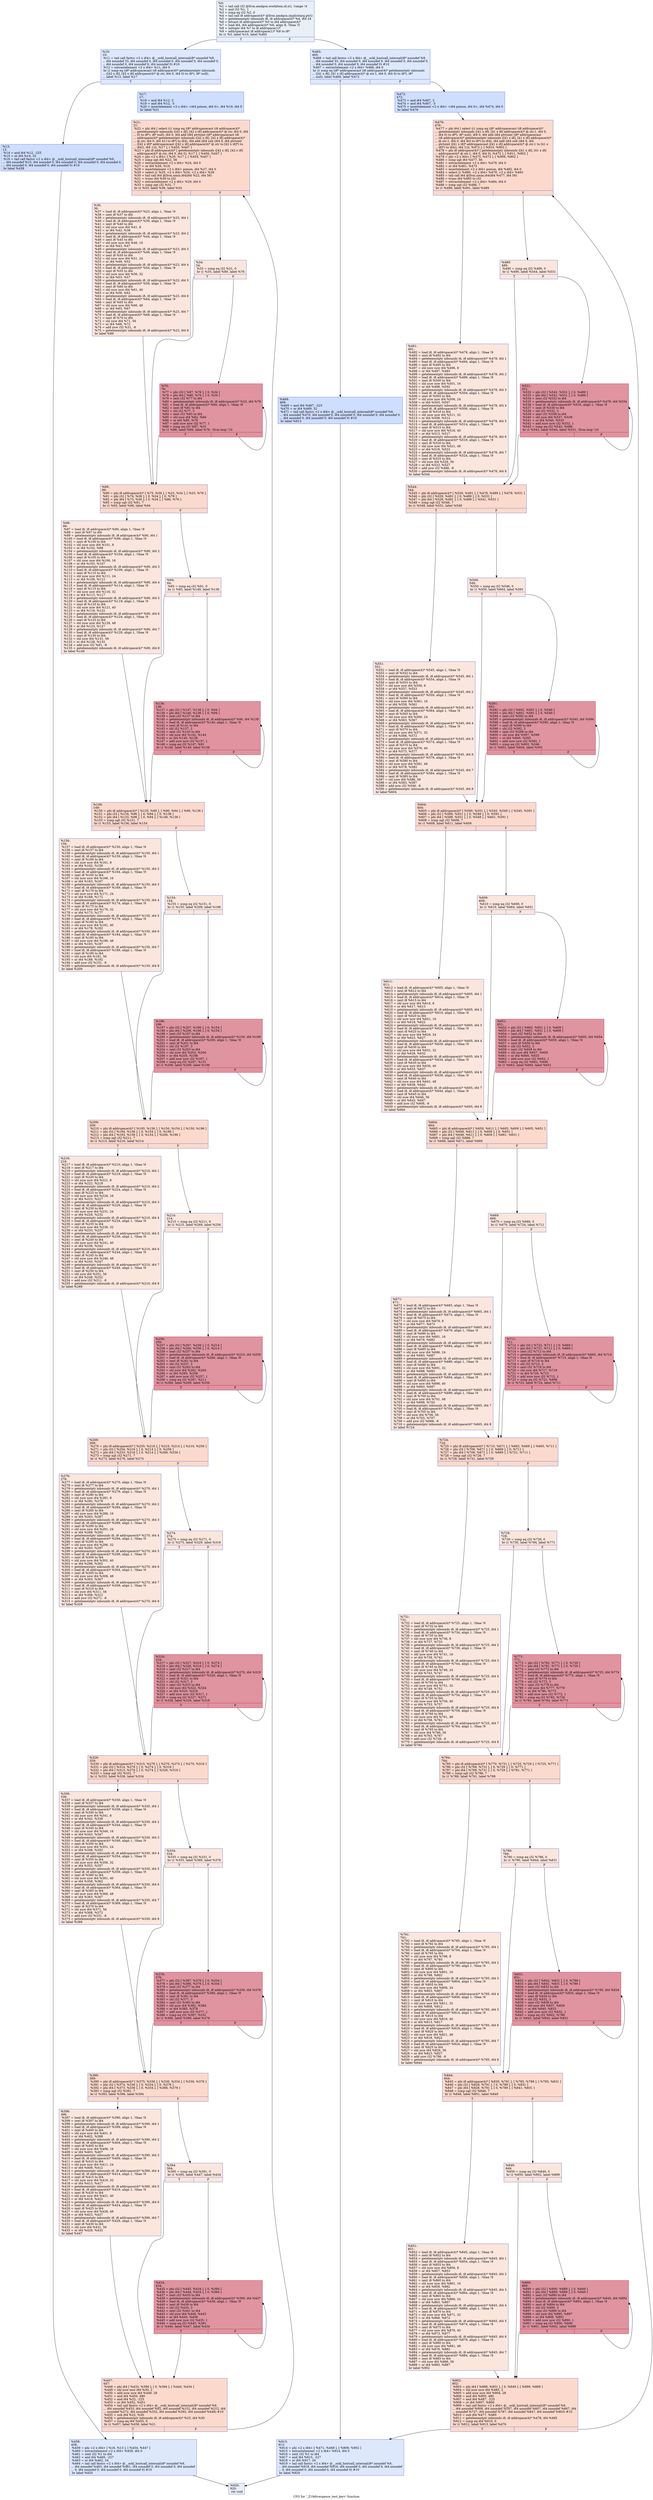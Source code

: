 digraph "CFG for '_Z19divergence_test_kerv' function" {
	label="CFG for '_Z19divergence_test_kerv' function";

	Node0x5b51200 [shape=record,color="#3d50c3ff", style=filled, fillcolor="#cedaeb70",label="{%0:\l  %1 = tail call i32 @llvm.amdgcn.workitem.id.x(), !range !4\l  %2 = and i32 %1, 1\l  %3 = icmp eq i32 %2, 0\l  %4 = tail call i8 addrspace(4)* @llvm.amdgcn.implicitarg.ptr()\l  %5 = getelementptr inbounds i8, i8 addrspace(4)* %4, i64 24\l  %6 = bitcast i8 addrspace(4)* %5 to i64 addrspace(4)*\l  %7 = load i64, i64 addrspace(4)* %6, align 8, !tbaa !5\l  %8 = inttoptr i64 %7 to i8 addrspace(1)*\l  %9 = addrspacecast i8 addrspace(1)* %8 to i8*\l  br i1 %3, label %10, label %465\l|{<s0>T|<s1>F}}"];
	Node0x5b51200:s0 -> Node0x5b52900;
	Node0x5b51200:s1 -> Node0x5b52e20;
	Node0x5b52900 [shape=record,color="#3d50c3ff", style=filled, fillcolor="#b2ccfb70",label="{%10:\l10:                                               \l  %11 = tail call fastcc \<2 x i64\> @__ockl_hostcall_internal(i8* noundef %9,\l... i64 noundef 33, i64 noundef 0, i64 noundef 0, i64 noundef 0, i64 noundef 0,\l... i64 noundef 0, i64 noundef 0, i64 noundef 0) #10\l  %12 = extractelement \<2 x i64\> %11, i64 0\l  br i1 icmp eq (i8* addrspacecast (i8 addrspace(4)* getelementptr inbounds\l... ([42 x i8], [42 x i8] addrspace(4)* @.str, i64 0, i64 0) to i8*), i8* null),\l... label %13, label %17\l|{<s0>T|<s1>F}}"];
	Node0x5b52900:s0 -> Node0x5b53770;
	Node0x5b52900:s1 -> Node0x5b54180;
	Node0x5b53770 [shape=record,color="#3d50c3ff", style=filled, fillcolor="#93b5fe70",label="{%13:\l13:                                               \l  %14 = and i64 %12, -225\l  %15 = or i64 %14, 32\l  %16 = tail call fastcc \<2 x i64\> @__ockl_hostcall_internal(i8* noundef %9,\l... i64 noundef %15, i64 noundef 0, i64 noundef 0, i64 noundef 0, i64 noundef 0,\l... i64 noundef 0, i64 noundef 0, i64 noundef 0) #10\l  br label %458\l}"];
	Node0x5b53770 -> Node0x5b54570;
	Node0x5b54180 [shape=record,color="#3d50c3ff", style=filled, fillcolor="#93b5fe70",label="{%17:\l17:                                               \l  %18 = and i64 %12, 2\l  %19 = and i64 %12, -3\l  %20 = insertelement \<2 x i64\> \<i64 poison, i64 0\>, i64 %19, i64 0\l  br label %21\l}"];
	Node0x5b54180 -> Node0x5b550a0;
	Node0x5b550a0 [shape=record,color="#3d50c3ff", style=filled, fillcolor="#f7ac8e70",label="{%21:\l21:                                               \l  %22 = phi i64 [ select (i1 icmp eq (i8* addrspacecast (i8 addrspace(4)*\l... getelementptr inbounds ([42 x i8], [42 x i8] addrspace(4)* @.str, i64 0, i64\l... 0) to i8*), i8* null), i64 0, i64 add (i64 ptrtoint (i8* addrspacecast (i8\l... addrspace(4)* getelementptr inbounds ([42 x i8], [42 x i8] addrspace(4)*\l... @.str, i64 0, i64 41) to i8*) to i64), i64 add (i64 sub (i64 0, i64 ptrtoint\l... ([42 x i8]* addrspacecast ([42 x i8] addrspace(4)* @.str to [42 x i8]*) to\l... i64)), i64 1))), %17 ], [ %455, %447 ]\l  %23 = phi i8 addrspace(4)* [ getelementptr inbounds ([42 x i8], [42 x i8]\l... addrspace(4)* @.str, i64 0, i64 0), %17 ], [ %456, %447 ]\l  %24 = phi \<2 x i64\> [ %20, %17 ], [ %454, %447 ]\l  %25 = icmp ugt i64 %22, 56\l  %26 = extractelement \<2 x i64\> %24, i64 0\l  %27 = or i64 %26, %18\l  %28 = insertelement \<2 x i64\> poison, i64 %27, i64 0\l  %29 = select i1 %25, \<2 x i64\> %24, \<2 x i64\> %28\l  %30 = tail call i64 @llvm.umin.i64(i64 %22, i64 56)\l  %31 = trunc i64 %30 to i32\l  %32 = extractelement \<2 x i64\> %29, i64 0\l  %33 = icmp ugt i32 %31, 7\l  br i1 %33, label %36, label %34\l|{<s0>T|<s1>F}}"];
	Node0x5b550a0:s0 -> Node0x5b54520;
	Node0x5b550a0:s1 -> Node0x5b56180;
	Node0x5b56180 [shape=record,color="#3d50c3ff", style=filled, fillcolor="#f3c7b170",label="{%34:\l34:                                               \l  %35 = icmp eq i32 %31, 0\l  br i1 %35, label %89, label %76\l|{<s0>T|<s1>F}}"];
	Node0x5b56180:s0 -> Node0x5b56350;
	Node0x5b56180:s1 -> Node0x5b563a0;
	Node0x5b54520 [shape=record,color="#3d50c3ff", style=filled, fillcolor="#f3c7b170",label="{%36:\l36:                                               \l  %37 = load i8, i8 addrspace(4)* %23, align 1, !tbaa !9\l  %38 = zext i8 %37 to i64\l  %39 = getelementptr inbounds i8, i8 addrspace(4)* %23, i64 1\l  %40 = load i8, i8 addrspace(4)* %39, align 1, !tbaa !9\l  %41 = zext i8 %40 to i64\l  %42 = shl nuw nsw i64 %41, 8\l  %43 = or i64 %42, %38\l  %44 = getelementptr inbounds i8, i8 addrspace(4)* %23, i64 2\l  %45 = load i8, i8 addrspace(4)* %44, align 1, !tbaa !9\l  %46 = zext i8 %45 to i64\l  %47 = shl nuw nsw i64 %46, 16\l  %48 = or i64 %43, %47\l  %49 = getelementptr inbounds i8, i8 addrspace(4)* %23, i64 3\l  %50 = load i8, i8 addrspace(4)* %49, align 1, !tbaa !9\l  %51 = zext i8 %50 to i64\l  %52 = shl nuw nsw i64 %51, 24\l  %53 = or i64 %48, %52\l  %54 = getelementptr inbounds i8, i8 addrspace(4)* %23, i64 4\l  %55 = load i8, i8 addrspace(4)* %54, align 1, !tbaa !9\l  %56 = zext i8 %55 to i64\l  %57 = shl nuw nsw i64 %56, 32\l  %58 = or i64 %53, %57\l  %59 = getelementptr inbounds i8, i8 addrspace(4)* %23, i64 5\l  %60 = load i8, i8 addrspace(4)* %59, align 1, !tbaa !9\l  %61 = zext i8 %60 to i64\l  %62 = shl nuw nsw i64 %61, 40\l  %63 = or i64 %58, %62\l  %64 = getelementptr inbounds i8, i8 addrspace(4)* %23, i64 6\l  %65 = load i8, i8 addrspace(4)* %64, align 1, !tbaa !9\l  %66 = zext i8 %65 to i64\l  %67 = shl nuw nsw i64 %66, 48\l  %68 = or i64 %63, %67\l  %69 = getelementptr inbounds i8, i8 addrspace(4)* %23, i64 7\l  %70 = load i8, i8 addrspace(4)* %69, align 1, !tbaa !9\l  %71 = zext i8 %70 to i64\l  %72 = shl nuw i64 %71, 56\l  %73 = or i64 %68, %72\l  %74 = add nsw i32 %31, -8\l  %75 = getelementptr inbounds i8, i8 addrspace(4)* %23, i64 8\l  br label %89\l}"];
	Node0x5b54520 -> Node0x5b56350;
	Node0x5b563a0 [shape=record,color="#b70d28ff", style=filled, fillcolor="#b70d2870",label="{%76:\l76:                                               \l  %77 = phi i32 [ %87, %76 ], [ 0, %34 ]\l  %78 = phi i64 [ %86, %76 ], [ 0, %34 ]\l  %79 = zext i32 %77 to i64\l  %80 = getelementptr inbounds i8, i8 addrspace(4)* %23, i64 %79\l  %81 = load i8, i8 addrspace(4)* %80, align 1, !tbaa !9\l  %82 = zext i8 %81 to i64\l  %83 = shl i32 %77, 3\l  %84 = zext i32 %83 to i64\l  %85 = shl nuw i64 %82, %84\l  %86 = or i64 %85, %78\l  %87 = add nuw nsw i32 %77, 1\l  %88 = icmp eq i32 %87, %31\l  br i1 %88, label %89, label %76, !llvm.loop !10\l|{<s0>T|<s1>F}}"];
	Node0x5b563a0:s0 -> Node0x5b56350;
	Node0x5b563a0:s1 -> Node0x5b563a0;
	Node0x5b56350 [shape=record,color="#3d50c3ff", style=filled, fillcolor="#f7ac8e70",label="{%89:\l89:                                               \l  %90 = phi i8 addrspace(4)* [ %75, %36 ], [ %23, %34 ], [ %23, %76 ]\l  %91 = phi i32 [ %74, %36 ], [ 0, %34 ], [ 0, %76 ]\l  %92 = phi i64 [ %73, %36 ], [ 0, %34 ], [ %86, %76 ]\l  %93 = icmp ugt i32 %91, 7\l  br i1 %93, label %96, label %94\l|{<s0>T|<s1>F}}"];
	Node0x5b56350:s0 -> Node0x5b59080;
	Node0x5b56350:s1 -> Node0x5b590d0;
	Node0x5b590d0 [shape=record,color="#3d50c3ff", style=filled, fillcolor="#f3c7b170",label="{%94:\l94:                                               \l  %95 = icmp eq i32 %91, 0\l  br i1 %95, label %149, label %136\l|{<s0>T|<s1>F}}"];
	Node0x5b590d0:s0 -> Node0x5b592a0;
	Node0x5b590d0:s1 -> Node0x5b592f0;
	Node0x5b59080 [shape=record,color="#3d50c3ff", style=filled, fillcolor="#f3c7b170",label="{%96:\l96:                                               \l  %97 = load i8, i8 addrspace(4)* %90, align 1, !tbaa !9\l  %98 = zext i8 %97 to i64\l  %99 = getelementptr inbounds i8, i8 addrspace(4)* %90, i64 1\l  %100 = load i8, i8 addrspace(4)* %99, align 1, !tbaa !9\l  %101 = zext i8 %100 to i64\l  %102 = shl nuw nsw i64 %101, 8\l  %103 = or i64 %102, %98\l  %104 = getelementptr inbounds i8, i8 addrspace(4)* %90, i64 2\l  %105 = load i8, i8 addrspace(4)* %104, align 1, !tbaa !9\l  %106 = zext i8 %105 to i64\l  %107 = shl nuw nsw i64 %106, 16\l  %108 = or i64 %103, %107\l  %109 = getelementptr inbounds i8, i8 addrspace(4)* %90, i64 3\l  %110 = load i8, i8 addrspace(4)* %109, align 1, !tbaa !9\l  %111 = zext i8 %110 to i64\l  %112 = shl nuw nsw i64 %111, 24\l  %113 = or i64 %108, %112\l  %114 = getelementptr inbounds i8, i8 addrspace(4)* %90, i64 4\l  %115 = load i8, i8 addrspace(4)* %114, align 1, !tbaa !9\l  %116 = zext i8 %115 to i64\l  %117 = shl nuw nsw i64 %116, 32\l  %118 = or i64 %113, %117\l  %119 = getelementptr inbounds i8, i8 addrspace(4)* %90, i64 5\l  %120 = load i8, i8 addrspace(4)* %119, align 1, !tbaa !9\l  %121 = zext i8 %120 to i64\l  %122 = shl nuw nsw i64 %121, 40\l  %123 = or i64 %118, %122\l  %124 = getelementptr inbounds i8, i8 addrspace(4)* %90, i64 6\l  %125 = load i8, i8 addrspace(4)* %124, align 1, !tbaa !9\l  %126 = zext i8 %125 to i64\l  %127 = shl nuw nsw i64 %126, 48\l  %128 = or i64 %123, %127\l  %129 = getelementptr inbounds i8, i8 addrspace(4)* %90, i64 7\l  %130 = load i8, i8 addrspace(4)* %129, align 1, !tbaa !9\l  %131 = zext i8 %130 to i64\l  %132 = shl nuw i64 %131, 56\l  %133 = or i64 %128, %132\l  %134 = add nsw i32 %91, -8\l  %135 = getelementptr inbounds i8, i8 addrspace(4)* %90, i64 8\l  br label %149\l}"];
	Node0x5b59080 -> Node0x5b592a0;
	Node0x5b592f0 [shape=record,color="#b70d28ff", style=filled, fillcolor="#b70d2870",label="{%136:\l136:                                              \l  %137 = phi i32 [ %147, %136 ], [ 0, %94 ]\l  %138 = phi i64 [ %146, %136 ], [ 0, %94 ]\l  %139 = zext i32 %137 to i64\l  %140 = getelementptr inbounds i8, i8 addrspace(4)* %90, i64 %139\l  %141 = load i8, i8 addrspace(4)* %140, align 1, !tbaa !9\l  %142 = zext i8 %141 to i64\l  %143 = shl i32 %137, 3\l  %144 = zext i32 %143 to i64\l  %145 = shl nuw i64 %142, %144\l  %146 = or i64 %145, %138\l  %147 = add nuw nsw i32 %137, 1\l  %148 = icmp eq i32 %147, %91\l  br i1 %148, label %149, label %136\l|{<s0>T|<s1>F}}"];
	Node0x5b592f0:s0 -> Node0x5b592a0;
	Node0x5b592f0:s1 -> Node0x5b592f0;
	Node0x5b592a0 [shape=record,color="#3d50c3ff", style=filled, fillcolor="#f7ac8e70",label="{%149:\l149:                                              \l  %150 = phi i8 addrspace(4)* [ %135, %96 ], [ %90, %94 ], [ %90, %136 ]\l  %151 = phi i32 [ %134, %96 ], [ 0, %94 ], [ 0, %136 ]\l  %152 = phi i64 [ %133, %96 ], [ 0, %94 ], [ %146, %136 ]\l  %153 = icmp ugt i32 %151, 7\l  br i1 %153, label %156, label %154\l|{<s0>T|<s1>F}}"];
	Node0x5b592a0:s0 -> Node0x5b5b790;
	Node0x5b592a0:s1 -> Node0x5b5b7e0;
	Node0x5b5b7e0 [shape=record,color="#3d50c3ff", style=filled, fillcolor="#f3c7b170",label="{%154:\l154:                                              \l  %155 = icmp eq i32 %151, 0\l  br i1 %155, label %209, label %196\l|{<s0>T|<s1>F}}"];
	Node0x5b5b7e0:s0 -> Node0x5b5b970;
	Node0x5b5b7e0:s1 -> Node0x5b5b9c0;
	Node0x5b5b790 [shape=record,color="#3d50c3ff", style=filled, fillcolor="#f3c7b170",label="{%156:\l156:                                              \l  %157 = load i8, i8 addrspace(4)* %150, align 1, !tbaa !9\l  %158 = zext i8 %157 to i64\l  %159 = getelementptr inbounds i8, i8 addrspace(4)* %150, i64 1\l  %160 = load i8, i8 addrspace(4)* %159, align 1, !tbaa !9\l  %161 = zext i8 %160 to i64\l  %162 = shl nuw nsw i64 %161, 8\l  %163 = or i64 %162, %158\l  %164 = getelementptr inbounds i8, i8 addrspace(4)* %150, i64 2\l  %165 = load i8, i8 addrspace(4)* %164, align 1, !tbaa !9\l  %166 = zext i8 %165 to i64\l  %167 = shl nuw nsw i64 %166, 16\l  %168 = or i64 %163, %167\l  %169 = getelementptr inbounds i8, i8 addrspace(4)* %150, i64 3\l  %170 = load i8, i8 addrspace(4)* %169, align 1, !tbaa !9\l  %171 = zext i8 %170 to i64\l  %172 = shl nuw nsw i64 %171, 24\l  %173 = or i64 %168, %172\l  %174 = getelementptr inbounds i8, i8 addrspace(4)* %150, i64 4\l  %175 = load i8, i8 addrspace(4)* %174, align 1, !tbaa !9\l  %176 = zext i8 %175 to i64\l  %177 = shl nuw nsw i64 %176, 32\l  %178 = or i64 %173, %177\l  %179 = getelementptr inbounds i8, i8 addrspace(4)* %150, i64 5\l  %180 = load i8, i8 addrspace(4)* %179, align 1, !tbaa !9\l  %181 = zext i8 %180 to i64\l  %182 = shl nuw nsw i64 %181, 40\l  %183 = or i64 %178, %182\l  %184 = getelementptr inbounds i8, i8 addrspace(4)* %150, i64 6\l  %185 = load i8, i8 addrspace(4)* %184, align 1, !tbaa !9\l  %186 = zext i8 %185 to i64\l  %187 = shl nuw nsw i64 %186, 48\l  %188 = or i64 %183, %187\l  %189 = getelementptr inbounds i8, i8 addrspace(4)* %150, i64 7\l  %190 = load i8, i8 addrspace(4)* %189, align 1, !tbaa !9\l  %191 = zext i8 %190 to i64\l  %192 = shl nuw i64 %191, 56\l  %193 = or i64 %188, %192\l  %194 = add nsw i32 %151, -8\l  %195 = getelementptr inbounds i8, i8 addrspace(4)* %150, i64 8\l  br label %209\l}"];
	Node0x5b5b790 -> Node0x5b5b970;
	Node0x5b5b9c0 [shape=record,color="#b70d28ff", style=filled, fillcolor="#b70d2870",label="{%196:\l196:                                              \l  %197 = phi i32 [ %207, %196 ], [ 0, %154 ]\l  %198 = phi i64 [ %206, %196 ], [ 0, %154 ]\l  %199 = zext i32 %197 to i64\l  %200 = getelementptr inbounds i8, i8 addrspace(4)* %150, i64 %199\l  %201 = load i8, i8 addrspace(4)* %200, align 1, !tbaa !9\l  %202 = zext i8 %201 to i64\l  %203 = shl i32 %197, 3\l  %204 = zext i32 %203 to i64\l  %205 = shl nuw i64 %202, %204\l  %206 = or i64 %205, %198\l  %207 = add nuw nsw i32 %197, 1\l  %208 = icmp eq i32 %207, %151\l  br i1 %208, label %209, label %196\l|{<s0>T|<s1>F}}"];
	Node0x5b5b9c0:s0 -> Node0x5b5b970;
	Node0x5b5b9c0:s1 -> Node0x5b5b9c0;
	Node0x5b5b970 [shape=record,color="#3d50c3ff", style=filled, fillcolor="#f7ac8e70",label="{%209:\l209:                                              \l  %210 = phi i8 addrspace(4)* [ %195, %156 ], [ %150, %154 ], [ %150, %196 ]\l  %211 = phi i32 [ %194, %156 ], [ 0, %154 ], [ 0, %196 ]\l  %212 = phi i64 [ %193, %156 ], [ 0, %154 ], [ %206, %196 ]\l  %213 = icmp ugt i32 %211, 7\l  br i1 %213, label %216, label %214\l|{<s0>T|<s1>F}}"];
	Node0x5b5b970:s0 -> Node0x5b5da10;
	Node0x5b5b970:s1 -> Node0x5b5da60;
	Node0x5b5da60 [shape=record,color="#3d50c3ff", style=filled, fillcolor="#f3c7b170",label="{%214:\l214:                                              \l  %215 = icmp eq i32 %211, 0\l  br i1 %215, label %269, label %256\l|{<s0>T|<s1>F}}"];
	Node0x5b5da60:s0 -> Node0x5b5dbf0;
	Node0x5b5da60:s1 -> Node0x5b5dc40;
	Node0x5b5da10 [shape=record,color="#3d50c3ff", style=filled, fillcolor="#f3c7b170",label="{%216:\l216:                                              \l  %217 = load i8, i8 addrspace(4)* %210, align 1, !tbaa !9\l  %218 = zext i8 %217 to i64\l  %219 = getelementptr inbounds i8, i8 addrspace(4)* %210, i64 1\l  %220 = load i8, i8 addrspace(4)* %219, align 1, !tbaa !9\l  %221 = zext i8 %220 to i64\l  %222 = shl nuw nsw i64 %221, 8\l  %223 = or i64 %222, %218\l  %224 = getelementptr inbounds i8, i8 addrspace(4)* %210, i64 2\l  %225 = load i8, i8 addrspace(4)* %224, align 1, !tbaa !9\l  %226 = zext i8 %225 to i64\l  %227 = shl nuw nsw i64 %226, 16\l  %228 = or i64 %223, %227\l  %229 = getelementptr inbounds i8, i8 addrspace(4)* %210, i64 3\l  %230 = load i8, i8 addrspace(4)* %229, align 1, !tbaa !9\l  %231 = zext i8 %230 to i64\l  %232 = shl nuw nsw i64 %231, 24\l  %233 = or i64 %228, %232\l  %234 = getelementptr inbounds i8, i8 addrspace(4)* %210, i64 4\l  %235 = load i8, i8 addrspace(4)* %234, align 1, !tbaa !9\l  %236 = zext i8 %235 to i64\l  %237 = shl nuw nsw i64 %236, 32\l  %238 = or i64 %233, %237\l  %239 = getelementptr inbounds i8, i8 addrspace(4)* %210, i64 5\l  %240 = load i8, i8 addrspace(4)* %239, align 1, !tbaa !9\l  %241 = zext i8 %240 to i64\l  %242 = shl nuw nsw i64 %241, 40\l  %243 = or i64 %238, %242\l  %244 = getelementptr inbounds i8, i8 addrspace(4)* %210, i64 6\l  %245 = load i8, i8 addrspace(4)* %244, align 1, !tbaa !9\l  %246 = zext i8 %245 to i64\l  %247 = shl nuw nsw i64 %246, 48\l  %248 = or i64 %243, %247\l  %249 = getelementptr inbounds i8, i8 addrspace(4)* %210, i64 7\l  %250 = load i8, i8 addrspace(4)* %249, align 1, !tbaa !9\l  %251 = zext i8 %250 to i64\l  %252 = shl nuw i64 %251, 56\l  %253 = or i64 %248, %252\l  %254 = add nsw i32 %211, -8\l  %255 = getelementptr inbounds i8, i8 addrspace(4)* %210, i64 8\l  br label %269\l}"];
	Node0x5b5da10 -> Node0x5b5dbf0;
	Node0x5b5dc40 [shape=record,color="#b70d28ff", style=filled, fillcolor="#b70d2870",label="{%256:\l256:                                              \l  %257 = phi i32 [ %267, %256 ], [ 0, %214 ]\l  %258 = phi i64 [ %266, %256 ], [ 0, %214 ]\l  %259 = zext i32 %257 to i64\l  %260 = getelementptr inbounds i8, i8 addrspace(4)* %210, i64 %259\l  %261 = load i8, i8 addrspace(4)* %260, align 1, !tbaa !9\l  %262 = zext i8 %261 to i64\l  %263 = shl i32 %257, 3\l  %264 = zext i32 %263 to i64\l  %265 = shl nuw i64 %262, %264\l  %266 = or i64 %265, %258\l  %267 = add nuw nsw i32 %257, 1\l  %268 = icmp eq i32 %267, %211\l  br i1 %268, label %269, label %256\l|{<s0>T|<s1>F}}"];
	Node0x5b5dc40:s0 -> Node0x5b5dbf0;
	Node0x5b5dc40:s1 -> Node0x5b5dc40;
	Node0x5b5dbf0 [shape=record,color="#3d50c3ff", style=filled, fillcolor="#f7ac8e70",label="{%269:\l269:                                              \l  %270 = phi i8 addrspace(4)* [ %255, %216 ], [ %210, %214 ], [ %210, %256 ]\l  %271 = phi i32 [ %254, %216 ], [ 0, %214 ], [ 0, %256 ]\l  %272 = phi i64 [ %253, %216 ], [ 0, %214 ], [ %266, %256 ]\l  %273 = icmp ugt i32 %271, 7\l  br i1 %273, label %276, label %274\l|{<s0>T|<s1>F}}"];
	Node0x5b5dbf0:s0 -> Node0x5b60460;
	Node0x5b5dbf0:s1 -> Node0x5b604b0;
	Node0x5b604b0 [shape=record,color="#3d50c3ff", style=filled, fillcolor="#f3c7b170",label="{%274:\l274:                                              \l  %275 = icmp eq i32 %271, 0\l  br i1 %275, label %329, label %316\l|{<s0>T|<s1>F}}"];
	Node0x5b604b0:s0 -> Node0x5b60640;
	Node0x5b604b0:s1 -> Node0x5b60690;
	Node0x5b60460 [shape=record,color="#3d50c3ff", style=filled, fillcolor="#f3c7b170",label="{%276:\l276:                                              \l  %277 = load i8, i8 addrspace(4)* %270, align 1, !tbaa !9\l  %278 = zext i8 %277 to i64\l  %279 = getelementptr inbounds i8, i8 addrspace(4)* %270, i64 1\l  %280 = load i8, i8 addrspace(4)* %279, align 1, !tbaa !9\l  %281 = zext i8 %280 to i64\l  %282 = shl nuw nsw i64 %281, 8\l  %283 = or i64 %282, %278\l  %284 = getelementptr inbounds i8, i8 addrspace(4)* %270, i64 2\l  %285 = load i8, i8 addrspace(4)* %284, align 1, !tbaa !9\l  %286 = zext i8 %285 to i64\l  %287 = shl nuw nsw i64 %286, 16\l  %288 = or i64 %283, %287\l  %289 = getelementptr inbounds i8, i8 addrspace(4)* %270, i64 3\l  %290 = load i8, i8 addrspace(4)* %289, align 1, !tbaa !9\l  %291 = zext i8 %290 to i64\l  %292 = shl nuw nsw i64 %291, 24\l  %293 = or i64 %288, %292\l  %294 = getelementptr inbounds i8, i8 addrspace(4)* %270, i64 4\l  %295 = load i8, i8 addrspace(4)* %294, align 1, !tbaa !9\l  %296 = zext i8 %295 to i64\l  %297 = shl nuw nsw i64 %296, 32\l  %298 = or i64 %293, %297\l  %299 = getelementptr inbounds i8, i8 addrspace(4)* %270, i64 5\l  %300 = load i8, i8 addrspace(4)* %299, align 1, !tbaa !9\l  %301 = zext i8 %300 to i64\l  %302 = shl nuw nsw i64 %301, 40\l  %303 = or i64 %298, %302\l  %304 = getelementptr inbounds i8, i8 addrspace(4)* %270, i64 6\l  %305 = load i8, i8 addrspace(4)* %304, align 1, !tbaa !9\l  %306 = zext i8 %305 to i64\l  %307 = shl nuw nsw i64 %306, 48\l  %308 = or i64 %303, %307\l  %309 = getelementptr inbounds i8, i8 addrspace(4)* %270, i64 7\l  %310 = load i8, i8 addrspace(4)* %309, align 1, !tbaa !9\l  %311 = zext i8 %310 to i64\l  %312 = shl nuw i64 %311, 56\l  %313 = or i64 %308, %312\l  %314 = add nsw i32 %271, -8\l  %315 = getelementptr inbounds i8, i8 addrspace(4)* %270, i64 8\l  br label %329\l}"];
	Node0x5b60460 -> Node0x5b60640;
	Node0x5b60690 [shape=record,color="#b70d28ff", style=filled, fillcolor="#b70d2870",label="{%316:\l316:                                              \l  %317 = phi i32 [ %327, %316 ], [ 0, %274 ]\l  %318 = phi i64 [ %326, %316 ], [ 0, %274 ]\l  %319 = zext i32 %317 to i64\l  %320 = getelementptr inbounds i8, i8 addrspace(4)* %270, i64 %319\l  %321 = load i8, i8 addrspace(4)* %320, align 1, !tbaa !9\l  %322 = zext i8 %321 to i64\l  %323 = shl i32 %317, 3\l  %324 = zext i32 %323 to i64\l  %325 = shl nuw i64 %322, %324\l  %326 = or i64 %325, %318\l  %327 = add nuw nsw i32 %317, 1\l  %328 = icmp eq i32 %327, %271\l  br i1 %328, label %329, label %316\l|{<s0>T|<s1>F}}"];
	Node0x5b60690:s0 -> Node0x5b60640;
	Node0x5b60690:s1 -> Node0x5b60690;
	Node0x5b60640 [shape=record,color="#3d50c3ff", style=filled, fillcolor="#f7ac8e70",label="{%329:\l329:                                              \l  %330 = phi i8 addrspace(4)* [ %315, %276 ], [ %270, %274 ], [ %270, %316 ]\l  %331 = phi i32 [ %314, %276 ], [ 0, %274 ], [ 0, %316 ]\l  %332 = phi i64 [ %313, %276 ], [ 0, %274 ], [ %326, %316 ]\l  %333 = icmp ugt i32 %331, 7\l  br i1 %333, label %336, label %334\l|{<s0>T|<s1>F}}"];
	Node0x5b60640:s0 -> Node0x5b516e0;
	Node0x5b60640:s1 -> Node0x5b51730;
	Node0x5b51730 [shape=record,color="#3d50c3ff", style=filled, fillcolor="#f3c7b170",label="{%334:\l334:                                              \l  %335 = icmp eq i32 %331, 0\l  br i1 %335, label %389, label %376\l|{<s0>T|<s1>F}}"];
	Node0x5b51730:s0 -> Node0x5b518c0;
	Node0x5b51730:s1 -> Node0x5b51910;
	Node0x5b516e0 [shape=record,color="#3d50c3ff", style=filled, fillcolor="#f3c7b170",label="{%336:\l336:                                              \l  %337 = load i8, i8 addrspace(4)* %330, align 1, !tbaa !9\l  %338 = zext i8 %337 to i64\l  %339 = getelementptr inbounds i8, i8 addrspace(4)* %330, i64 1\l  %340 = load i8, i8 addrspace(4)* %339, align 1, !tbaa !9\l  %341 = zext i8 %340 to i64\l  %342 = shl nuw nsw i64 %341, 8\l  %343 = or i64 %342, %338\l  %344 = getelementptr inbounds i8, i8 addrspace(4)* %330, i64 2\l  %345 = load i8, i8 addrspace(4)* %344, align 1, !tbaa !9\l  %346 = zext i8 %345 to i64\l  %347 = shl nuw nsw i64 %346, 16\l  %348 = or i64 %343, %347\l  %349 = getelementptr inbounds i8, i8 addrspace(4)* %330, i64 3\l  %350 = load i8, i8 addrspace(4)* %349, align 1, !tbaa !9\l  %351 = zext i8 %350 to i64\l  %352 = shl nuw nsw i64 %351, 24\l  %353 = or i64 %348, %352\l  %354 = getelementptr inbounds i8, i8 addrspace(4)* %330, i64 4\l  %355 = load i8, i8 addrspace(4)* %354, align 1, !tbaa !9\l  %356 = zext i8 %355 to i64\l  %357 = shl nuw nsw i64 %356, 32\l  %358 = or i64 %353, %357\l  %359 = getelementptr inbounds i8, i8 addrspace(4)* %330, i64 5\l  %360 = load i8, i8 addrspace(4)* %359, align 1, !tbaa !9\l  %361 = zext i8 %360 to i64\l  %362 = shl nuw nsw i64 %361, 40\l  %363 = or i64 %358, %362\l  %364 = getelementptr inbounds i8, i8 addrspace(4)* %330, i64 6\l  %365 = load i8, i8 addrspace(4)* %364, align 1, !tbaa !9\l  %366 = zext i8 %365 to i64\l  %367 = shl nuw nsw i64 %366, 48\l  %368 = or i64 %363, %367\l  %369 = getelementptr inbounds i8, i8 addrspace(4)* %330, i64 7\l  %370 = load i8, i8 addrspace(4)* %369, align 1, !tbaa !9\l  %371 = zext i8 %370 to i64\l  %372 = shl nuw i64 %371, 56\l  %373 = or i64 %368, %372\l  %374 = add nsw i32 %331, -8\l  %375 = getelementptr inbounds i8, i8 addrspace(4)* %330, i64 8\l  br label %389\l}"];
	Node0x5b516e0 -> Node0x5b518c0;
	Node0x5b51910 [shape=record,color="#b70d28ff", style=filled, fillcolor="#b70d2870",label="{%376:\l376:                                              \l  %377 = phi i32 [ %387, %376 ], [ 0, %334 ]\l  %378 = phi i64 [ %386, %376 ], [ 0, %334 ]\l  %379 = zext i32 %377 to i64\l  %380 = getelementptr inbounds i8, i8 addrspace(4)* %330, i64 %379\l  %381 = load i8, i8 addrspace(4)* %380, align 1, !tbaa !9\l  %382 = zext i8 %381 to i64\l  %383 = shl i32 %377, 3\l  %384 = zext i32 %383 to i64\l  %385 = shl nuw i64 %382, %384\l  %386 = or i64 %385, %378\l  %387 = add nuw nsw i32 %377, 1\l  %388 = icmp eq i32 %387, %331\l  br i1 %388, label %389, label %376\l|{<s0>T|<s1>F}}"];
	Node0x5b51910:s0 -> Node0x5b518c0;
	Node0x5b51910:s1 -> Node0x5b51910;
	Node0x5b518c0 [shape=record,color="#3d50c3ff", style=filled, fillcolor="#f7ac8e70",label="{%389:\l389:                                              \l  %390 = phi i8 addrspace(4)* [ %375, %336 ], [ %330, %334 ], [ %330, %376 ]\l  %391 = phi i32 [ %374, %336 ], [ 0, %334 ], [ 0, %376 ]\l  %392 = phi i64 [ %373, %336 ], [ 0, %334 ], [ %386, %376 ]\l  %393 = icmp ugt i32 %391, 7\l  br i1 %393, label %396, label %394\l|{<s0>T|<s1>F}}"];
	Node0x5b518c0:s0 -> Node0x5b65960;
	Node0x5b518c0:s1 -> Node0x5b659b0;
	Node0x5b659b0 [shape=record,color="#3d50c3ff", style=filled, fillcolor="#f3c7b170",label="{%394:\l394:                                              \l  %395 = icmp eq i32 %391, 0\l  br i1 %395, label %447, label %434\l|{<s0>T|<s1>F}}"];
	Node0x5b659b0:s0 -> Node0x5b55520;
	Node0x5b659b0:s1 -> Node0x5b65b40;
	Node0x5b65960 [shape=record,color="#3d50c3ff", style=filled, fillcolor="#f3c7b170",label="{%396:\l396:                                              \l  %397 = load i8, i8 addrspace(4)* %390, align 1, !tbaa !9\l  %398 = zext i8 %397 to i64\l  %399 = getelementptr inbounds i8, i8 addrspace(4)* %390, i64 1\l  %400 = load i8, i8 addrspace(4)* %399, align 1, !tbaa !9\l  %401 = zext i8 %400 to i64\l  %402 = shl nuw nsw i64 %401, 8\l  %403 = or i64 %402, %398\l  %404 = getelementptr inbounds i8, i8 addrspace(4)* %390, i64 2\l  %405 = load i8, i8 addrspace(4)* %404, align 1, !tbaa !9\l  %406 = zext i8 %405 to i64\l  %407 = shl nuw nsw i64 %406, 16\l  %408 = or i64 %403, %407\l  %409 = getelementptr inbounds i8, i8 addrspace(4)* %390, i64 3\l  %410 = load i8, i8 addrspace(4)* %409, align 1, !tbaa !9\l  %411 = zext i8 %410 to i64\l  %412 = shl nuw nsw i64 %411, 24\l  %413 = or i64 %408, %412\l  %414 = getelementptr inbounds i8, i8 addrspace(4)* %390, i64 4\l  %415 = load i8, i8 addrspace(4)* %414, align 1, !tbaa !9\l  %416 = zext i8 %415 to i64\l  %417 = shl nuw nsw i64 %416, 32\l  %418 = or i64 %413, %417\l  %419 = getelementptr inbounds i8, i8 addrspace(4)* %390, i64 5\l  %420 = load i8, i8 addrspace(4)* %419, align 1, !tbaa !9\l  %421 = zext i8 %420 to i64\l  %422 = shl nuw nsw i64 %421, 40\l  %423 = or i64 %418, %422\l  %424 = getelementptr inbounds i8, i8 addrspace(4)* %390, i64 6\l  %425 = load i8, i8 addrspace(4)* %424, align 1, !tbaa !9\l  %426 = zext i8 %425 to i64\l  %427 = shl nuw nsw i64 %426, 48\l  %428 = or i64 %423, %427\l  %429 = getelementptr inbounds i8, i8 addrspace(4)* %390, i64 7\l  %430 = load i8, i8 addrspace(4)* %429, align 1, !tbaa !9\l  %431 = zext i8 %430 to i64\l  %432 = shl nuw i64 %431, 56\l  %433 = or i64 %428, %432\l  br label %447\l}"];
	Node0x5b65960 -> Node0x5b55520;
	Node0x5b65b40 [shape=record,color="#b70d28ff", style=filled, fillcolor="#b70d2870",label="{%434:\l434:                                              \l  %435 = phi i32 [ %445, %434 ], [ 0, %394 ]\l  %436 = phi i64 [ %444, %434 ], [ 0, %394 ]\l  %437 = zext i32 %435 to i64\l  %438 = getelementptr inbounds i8, i8 addrspace(4)* %390, i64 %437\l  %439 = load i8, i8 addrspace(4)* %438, align 1, !tbaa !9\l  %440 = zext i8 %439 to i64\l  %441 = shl i32 %435, 3\l  %442 = zext i32 %441 to i64\l  %443 = shl nuw i64 %440, %442\l  %444 = or i64 %443, %436\l  %445 = add nuw nsw i32 %435, 1\l  %446 = icmp eq i32 %445, %391\l  br i1 %446, label %447, label %434\l|{<s0>T|<s1>F}}"];
	Node0x5b65b40:s0 -> Node0x5b55520;
	Node0x5b65b40:s1 -> Node0x5b65b40;
	Node0x5b55520 [shape=record,color="#3d50c3ff", style=filled, fillcolor="#f7ac8e70",label="{%447:\l447:                                              \l  %448 = phi i64 [ %433, %396 ], [ 0, %394 ], [ %444, %434 ]\l  %449 = shl nuw nsw i64 %30, 2\l  %450 = add nuw nsw i64 %449, 28\l  %451 = and i64 %450, 480\l  %452 = and i64 %32, -225\l  %453 = or i64 %452, %451\l  %454 = tail call fastcc \<2 x i64\> @__ockl_hostcall_internal(i8* noundef %9,\l... i64 noundef %453, i64 noundef %92, i64 noundef %152, i64 noundef %212, i64\l... noundef %272, i64 noundef %332, i64 noundef %392, i64 noundef %448) #10\l  %455 = sub i64 %22, %30\l  %456 = getelementptr inbounds i8, i8 addrspace(4)* %23, i64 %30\l  %457 = icmp eq i64 %455, 0\l  br i1 %457, label %458, label %21\l|{<s0>T|<s1>F}}"];
	Node0x5b55520:s0 -> Node0x5b54570;
	Node0x5b55520:s1 -> Node0x5b550a0;
	Node0x5b54570 [shape=record,color="#3d50c3ff", style=filled, fillcolor="#b2ccfb70",label="{%458:\l458:                                              \l  %459 = phi \<2 x i64\> [ %16, %13 ], [ %454, %447 ]\l  %460 = extractelement \<2 x i64\> %459, i64 0\l  %461 = zext i32 %1 to i64\l  %462 = and i64 %460, -227\l  %463 = or i64 %462, 34\l  %464 = tail call fastcc \<2 x i64\> @__ockl_hostcall_internal(i8* noundef %9,\l... i64 noundef %463, i64 noundef %461, i64 noundef 0, i64 noundef 0, i64 noundef\l... 0, i64 noundef 0, i64 noundef 0, i64 noundef 0) #10\l  br label %920\l}"];
	Node0x5b54570 -> Node0x5b68250;
	Node0x5b52e20 [shape=record,color="#3d50c3ff", style=filled, fillcolor="#b2ccfb70",label="{%465:\l465:                                              \l  %466 = tail call fastcc \<2 x i64\> @__ockl_hostcall_internal(i8* noundef %9,\l... i64 noundef 33, i64 noundef 0, i64 noundef 0, i64 noundef 0, i64 noundef 0,\l... i64 noundef 0, i64 noundef 0, i64 noundef 0) #10\l  %467 = extractelement \<2 x i64\> %466, i64 0\l  br i1 icmp eq (i8* addrspacecast (i8 addrspace(4)* getelementptr inbounds\l... ([41 x i8], [41 x i8] addrspace(4)* @.str.1, i64 0, i64 0) to i8*), i8*\l... null), label %468, label %472\l|{<s0>T|<s1>F}}"];
	Node0x5b52e20:s0 -> Node0x5b68890;
	Node0x5b52e20:s1 -> Node0x5b688e0;
	Node0x5b68890 [shape=record,color="#3d50c3ff", style=filled, fillcolor="#93b5fe70",label="{%468:\l468:                                              \l  %469 = and i64 %467, -225\l  %470 = or i64 %469, 32\l  %471 = tail call fastcc \<2 x i64\> @__ockl_hostcall_internal(i8* noundef %9,\l... i64 noundef %470, i64 noundef 0, i64 noundef 0, i64 noundef 0, i64 noundef 0,\l... i64 noundef 0, i64 noundef 0, i64 noundef 0) #10\l  br label %913\l}"];
	Node0x5b68890 -> Node0x5b68b50;
	Node0x5b688e0 [shape=record,color="#3d50c3ff", style=filled, fillcolor="#93b5fe70",label="{%472:\l472:                                              \l  %473 = and i64 %467, 2\l  %474 = and i64 %467, -3\l  %475 = insertelement \<2 x i64\> \<i64 poison, i64 0\>, i64 %474, i64 0\l  br label %476\l}"];
	Node0x5b688e0 -> Node0x5b68c10;
	Node0x5b68c10 [shape=record,color="#3d50c3ff", style=filled, fillcolor="#f7ac8e70",label="{%476:\l476:                                              \l  %477 = phi i64 [ select (i1 icmp eq (i8* addrspacecast (i8 addrspace(4)*\l... getelementptr inbounds ([41 x i8], [41 x i8] addrspace(4)* @.str.1, i64 0,\l... i64 0) to i8*), i8* null), i64 0, i64 add (i64 ptrtoint (i8* addrspacecast\l... (i8 addrspace(4)* getelementptr inbounds ([41 x i8], [41 x i8] addrspace(4)*\l... @.str.1, i64 0, i64 40) to i8*) to i64), i64 add (i64 sub (i64 0, i64\l... ptrtoint ([41 x i8]* addrspacecast ([41 x i8] addrspace(4)* @.str.1 to [41 x\l... i8]*) to i64)), i64 1))), %472 ], [ %910, %902 ]\l  %478 = phi i8 addrspace(4)* [ getelementptr inbounds ([41 x i8], [41 x i8]\l... addrspace(4)* @.str.1, i64 0, i64 0), %472 ], [ %911, %902 ]\l  %479 = phi \<2 x i64\> [ %475, %472 ], [ %909, %902 ]\l  %480 = icmp ugt i64 %477, 56\l  %481 = extractelement \<2 x i64\> %479, i64 0\l  %482 = or i64 %481, %473\l  %483 = insertelement \<2 x i64\> poison, i64 %482, i64 0\l  %484 = select i1 %480, \<2 x i64\> %479, \<2 x i64\> %483\l  %485 = tail call i64 @llvm.umin.i64(i64 %477, i64 56)\l  %486 = trunc i64 %485 to i32\l  %487 = extractelement \<2 x i64\> %484, i64 0\l  %488 = icmp ugt i32 %486, 7\l  br i1 %488, label %491, label %489\l|{<s0>T|<s1>F}}"];
	Node0x5b68c10:s0 -> Node0x5b69b80;
	Node0x5b68c10:s1 -> Node0x5b69c10;
	Node0x5b69c10 [shape=record,color="#3d50c3ff", style=filled, fillcolor="#f3c7b170",label="{%489:\l489:                                              \l  %490 = icmp eq i32 %486, 0\l  br i1 %490, label %544, label %531\l|{<s0>T|<s1>F}}"];
	Node0x5b69c10:s0 -> Node0x5b69de0;
	Node0x5b69c10:s1 -> Node0x5b69e30;
	Node0x5b69b80 [shape=record,color="#3d50c3ff", style=filled, fillcolor="#f3c7b170",label="{%491:\l491:                                              \l  %492 = load i8, i8 addrspace(4)* %478, align 1, !tbaa !9\l  %493 = zext i8 %492 to i64\l  %494 = getelementptr inbounds i8, i8 addrspace(4)* %478, i64 1\l  %495 = load i8, i8 addrspace(4)* %494, align 1, !tbaa !9\l  %496 = zext i8 %495 to i64\l  %497 = shl nuw nsw i64 %496, 8\l  %498 = or i64 %497, %493\l  %499 = getelementptr inbounds i8, i8 addrspace(4)* %478, i64 2\l  %500 = load i8, i8 addrspace(4)* %499, align 1, !tbaa !9\l  %501 = zext i8 %500 to i64\l  %502 = shl nuw nsw i64 %501, 16\l  %503 = or i64 %498, %502\l  %504 = getelementptr inbounds i8, i8 addrspace(4)* %478, i64 3\l  %505 = load i8, i8 addrspace(4)* %504, align 1, !tbaa !9\l  %506 = zext i8 %505 to i64\l  %507 = shl nuw nsw i64 %506, 24\l  %508 = or i64 %503, %507\l  %509 = getelementptr inbounds i8, i8 addrspace(4)* %478, i64 4\l  %510 = load i8, i8 addrspace(4)* %509, align 1, !tbaa !9\l  %511 = zext i8 %510 to i64\l  %512 = shl nuw nsw i64 %511, 32\l  %513 = or i64 %508, %512\l  %514 = getelementptr inbounds i8, i8 addrspace(4)* %478, i64 5\l  %515 = load i8, i8 addrspace(4)* %514, align 1, !tbaa !9\l  %516 = zext i8 %515 to i64\l  %517 = shl nuw nsw i64 %516, 40\l  %518 = or i64 %513, %517\l  %519 = getelementptr inbounds i8, i8 addrspace(4)* %478, i64 6\l  %520 = load i8, i8 addrspace(4)* %519, align 1, !tbaa !9\l  %521 = zext i8 %520 to i64\l  %522 = shl nuw nsw i64 %521, 48\l  %523 = or i64 %518, %522\l  %524 = getelementptr inbounds i8, i8 addrspace(4)* %478, i64 7\l  %525 = load i8, i8 addrspace(4)* %524, align 1, !tbaa !9\l  %526 = zext i8 %525 to i64\l  %527 = shl nuw i64 %526, 56\l  %528 = or i64 %523, %527\l  %529 = add nsw i32 %486, -8\l  %530 = getelementptr inbounds i8, i8 addrspace(4)* %478, i64 8\l  br label %544\l}"];
	Node0x5b69b80 -> Node0x5b69de0;
	Node0x5b69e30 [shape=record,color="#b70d28ff", style=filled, fillcolor="#b70d2870",label="{%531:\l531:                                              \l  %532 = phi i32 [ %542, %531 ], [ 0, %489 ]\l  %533 = phi i64 [ %541, %531 ], [ 0, %489 ]\l  %534 = zext i32 %532 to i64\l  %535 = getelementptr inbounds i8, i8 addrspace(4)* %478, i64 %534\l  %536 = load i8, i8 addrspace(4)* %535, align 1, !tbaa !9\l  %537 = zext i8 %536 to i64\l  %538 = shl i32 %532, 3\l  %539 = zext i32 %538 to i64\l  %540 = shl nuw i64 %537, %539\l  %541 = or i64 %540, %533\l  %542 = add nuw nsw i32 %532, 1\l  %543 = icmp eq i32 %542, %486\l  br i1 %543, label %544, label %531, !llvm.loop !10\l|{<s0>T|<s1>F}}"];
	Node0x5b69e30:s0 -> Node0x5b69de0;
	Node0x5b69e30:s1 -> Node0x5b69e30;
	Node0x5b69de0 [shape=record,color="#3d50c3ff", style=filled, fillcolor="#f7ac8e70",label="{%544:\l544:                                              \l  %545 = phi i8 addrspace(4)* [ %530, %491 ], [ %478, %489 ], [ %478, %531 ]\l  %546 = phi i32 [ %529, %491 ], [ 0, %489 ], [ 0, %531 ]\l  %547 = phi i64 [ %528, %491 ], [ 0, %489 ], [ %541, %531 ]\l  %548 = icmp ugt i32 %546, 7\l  br i1 %548, label %551, label %549\l|{<s0>T|<s1>F}}"];
	Node0x5b69de0:s0 -> Node0x5b6d940;
	Node0x5b69de0:s1 -> Node0x5b6d990;
	Node0x5b6d990 [shape=record,color="#3d50c3ff", style=filled, fillcolor="#f3c7b170",label="{%549:\l549:                                              \l  %550 = icmp eq i32 %546, 0\l  br i1 %550, label %604, label %591\l|{<s0>T|<s1>F}}"];
	Node0x5b6d990:s0 -> Node0x5b6db20;
	Node0x5b6d990:s1 -> Node0x5b6db70;
	Node0x5b6d940 [shape=record,color="#3d50c3ff", style=filled, fillcolor="#f3c7b170",label="{%551:\l551:                                              \l  %552 = load i8, i8 addrspace(4)* %545, align 1, !tbaa !9\l  %553 = zext i8 %552 to i64\l  %554 = getelementptr inbounds i8, i8 addrspace(4)* %545, i64 1\l  %555 = load i8, i8 addrspace(4)* %554, align 1, !tbaa !9\l  %556 = zext i8 %555 to i64\l  %557 = shl nuw nsw i64 %556, 8\l  %558 = or i64 %557, %553\l  %559 = getelementptr inbounds i8, i8 addrspace(4)* %545, i64 2\l  %560 = load i8, i8 addrspace(4)* %559, align 1, !tbaa !9\l  %561 = zext i8 %560 to i64\l  %562 = shl nuw nsw i64 %561, 16\l  %563 = or i64 %558, %562\l  %564 = getelementptr inbounds i8, i8 addrspace(4)* %545, i64 3\l  %565 = load i8, i8 addrspace(4)* %564, align 1, !tbaa !9\l  %566 = zext i8 %565 to i64\l  %567 = shl nuw nsw i64 %566, 24\l  %568 = or i64 %563, %567\l  %569 = getelementptr inbounds i8, i8 addrspace(4)* %545, i64 4\l  %570 = load i8, i8 addrspace(4)* %569, align 1, !tbaa !9\l  %571 = zext i8 %570 to i64\l  %572 = shl nuw nsw i64 %571, 32\l  %573 = or i64 %568, %572\l  %574 = getelementptr inbounds i8, i8 addrspace(4)* %545, i64 5\l  %575 = load i8, i8 addrspace(4)* %574, align 1, !tbaa !9\l  %576 = zext i8 %575 to i64\l  %577 = shl nuw nsw i64 %576, 40\l  %578 = or i64 %573, %577\l  %579 = getelementptr inbounds i8, i8 addrspace(4)* %545, i64 6\l  %580 = load i8, i8 addrspace(4)* %579, align 1, !tbaa !9\l  %581 = zext i8 %580 to i64\l  %582 = shl nuw nsw i64 %581, 48\l  %583 = or i64 %578, %582\l  %584 = getelementptr inbounds i8, i8 addrspace(4)* %545, i64 7\l  %585 = load i8, i8 addrspace(4)* %584, align 1, !tbaa !9\l  %586 = zext i8 %585 to i64\l  %587 = shl nuw i64 %586, 56\l  %588 = or i64 %583, %587\l  %589 = add nsw i32 %546, -8\l  %590 = getelementptr inbounds i8, i8 addrspace(4)* %545, i64 8\l  br label %604\l}"];
	Node0x5b6d940 -> Node0x5b6db20;
	Node0x5b6db70 [shape=record,color="#b70d28ff", style=filled, fillcolor="#b70d2870",label="{%591:\l591:                                              \l  %592 = phi i32 [ %602, %591 ], [ 0, %549 ]\l  %593 = phi i64 [ %601, %591 ], [ 0, %549 ]\l  %594 = zext i32 %592 to i64\l  %595 = getelementptr inbounds i8, i8 addrspace(4)* %545, i64 %594\l  %596 = load i8, i8 addrspace(4)* %595, align 1, !tbaa !9\l  %597 = zext i8 %596 to i64\l  %598 = shl i32 %592, 3\l  %599 = zext i32 %598 to i64\l  %600 = shl nuw i64 %597, %599\l  %601 = or i64 %600, %593\l  %602 = add nuw nsw i32 %592, 1\l  %603 = icmp eq i32 %602, %546\l  br i1 %603, label %604, label %591\l|{<s0>T|<s1>F}}"];
	Node0x5b6db70:s0 -> Node0x5b6db20;
	Node0x5b6db70:s1 -> Node0x5b6db70;
	Node0x5b6db20 [shape=record,color="#3d50c3ff", style=filled, fillcolor="#f7ac8e70",label="{%604:\l604:                                              \l  %605 = phi i8 addrspace(4)* [ %590, %551 ], [ %545, %549 ], [ %545, %591 ]\l  %606 = phi i32 [ %589, %551 ], [ 0, %549 ], [ 0, %591 ]\l  %607 = phi i64 [ %588, %551 ], [ 0, %549 ], [ %601, %591 ]\l  %608 = icmp ugt i32 %606, 7\l  br i1 %608, label %611, label %609\l|{<s0>T|<s1>F}}"];
	Node0x5b6db20:s0 -> Node0x5b6fb90;
	Node0x5b6db20:s1 -> Node0x5b6fbe0;
	Node0x5b6fbe0 [shape=record,color="#3d50c3ff", style=filled, fillcolor="#f3c7b170",label="{%609:\l609:                                              \l  %610 = icmp eq i32 %606, 0\l  br i1 %610, label %664, label %651\l|{<s0>T|<s1>F}}"];
	Node0x5b6fbe0:s0 -> Node0x5b6fd70;
	Node0x5b6fbe0:s1 -> Node0x5b6fdc0;
	Node0x5b6fb90 [shape=record,color="#3d50c3ff", style=filled, fillcolor="#f3c7b170",label="{%611:\l611:                                              \l  %612 = load i8, i8 addrspace(4)* %605, align 1, !tbaa !9\l  %613 = zext i8 %612 to i64\l  %614 = getelementptr inbounds i8, i8 addrspace(4)* %605, i64 1\l  %615 = load i8, i8 addrspace(4)* %614, align 1, !tbaa !9\l  %616 = zext i8 %615 to i64\l  %617 = shl nuw nsw i64 %616, 8\l  %618 = or i64 %617, %613\l  %619 = getelementptr inbounds i8, i8 addrspace(4)* %605, i64 2\l  %620 = load i8, i8 addrspace(4)* %619, align 1, !tbaa !9\l  %621 = zext i8 %620 to i64\l  %622 = shl nuw nsw i64 %621, 16\l  %623 = or i64 %618, %622\l  %624 = getelementptr inbounds i8, i8 addrspace(4)* %605, i64 3\l  %625 = load i8, i8 addrspace(4)* %624, align 1, !tbaa !9\l  %626 = zext i8 %625 to i64\l  %627 = shl nuw nsw i64 %626, 24\l  %628 = or i64 %623, %627\l  %629 = getelementptr inbounds i8, i8 addrspace(4)* %605, i64 4\l  %630 = load i8, i8 addrspace(4)* %629, align 1, !tbaa !9\l  %631 = zext i8 %630 to i64\l  %632 = shl nuw nsw i64 %631, 32\l  %633 = or i64 %628, %632\l  %634 = getelementptr inbounds i8, i8 addrspace(4)* %605, i64 5\l  %635 = load i8, i8 addrspace(4)* %634, align 1, !tbaa !9\l  %636 = zext i8 %635 to i64\l  %637 = shl nuw nsw i64 %636, 40\l  %638 = or i64 %633, %637\l  %639 = getelementptr inbounds i8, i8 addrspace(4)* %605, i64 6\l  %640 = load i8, i8 addrspace(4)* %639, align 1, !tbaa !9\l  %641 = zext i8 %640 to i64\l  %642 = shl nuw nsw i64 %641, 48\l  %643 = or i64 %638, %642\l  %644 = getelementptr inbounds i8, i8 addrspace(4)* %605, i64 7\l  %645 = load i8, i8 addrspace(4)* %644, align 1, !tbaa !9\l  %646 = zext i8 %645 to i64\l  %647 = shl nuw i64 %646, 56\l  %648 = or i64 %643, %647\l  %649 = add nsw i32 %606, -8\l  %650 = getelementptr inbounds i8, i8 addrspace(4)* %605, i64 8\l  br label %664\l}"];
	Node0x5b6fb90 -> Node0x5b6fd70;
	Node0x5b6fdc0 [shape=record,color="#b70d28ff", style=filled, fillcolor="#b70d2870",label="{%651:\l651:                                              \l  %652 = phi i32 [ %662, %651 ], [ 0, %609 ]\l  %653 = phi i64 [ %661, %651 ], [ 0, %609 ]\l  %654 = zext i32 %652 to i64\l  %655 = getelementptr inbounds i8, i8 addrspace(4)* %605, i64 %654\l  %656 = load i8, i8 addrspace(4)* %655, align 1, !tbaa !9\l  %657 = zext i8 %656 to i64\l  %658 = shl i32 %652, 3\l  %659 = zext i32 %658 to i64\l  %660 = shl nuw i64 %657, %659\l  %661 = or i64 %660, %653\l  %662 = add nuw nsw i32 %652, 1\l  %663 = icmp eq i32 %662, %606\l  br i1 %663, label %664, label %651\l|{<s0>T|<s1>F}}"];
	Node0x5b6fdc0:s0 -> Node0x5b6fd70;
	Node0x5b6fdc0:s1 -> Node0x5b6fdc0;
	Node0x5b6fd70 [shape=record,color="#3d50c3ff", style=filled, fillcolor="#f7ac8e70",label="{%664:\l664:                                              \l  %665 = phi i8 addrspace(4)* [ %650, %611 ], [ %605, %609 ], [ %605, %651 ]\l  %666 = phi i32 [ %649, %611 ], [ 0, %609 ], [ 0, %651 ]\l  %667 = phi i64 [ %648, %611 ], [ 0, %609 ], [ %661, %651 ]\l  %668 = icmp ugt i32 %666, 7\l  br i1 %668, label %671, label %669\l|{<s0>T|<s1>F}}"];
	Node0x5b6fd70:s0 -> Node0x5b71de0;
	Node0x5b6fd70:s1 -> Node0x5b71e30;
	Node0x5b71e30 [shape=record,color="#3d50c3ff", style=filled, fillcolor="#f3c7b170",label="{%669:\l669:                                              \l  %670 = icmp eq i32 %666, 0\l  br i1 %670, label %724, label %711\l|{<s0>T|<s1>F}}"];
	Node0x5b71e30:s0 -> Node0x5b71fc0;
	Node0x5b71e30:s1 -> Node0x5b72010;
	Node0x5b71de0 [shape=record,color="#3d50c3ff", style=filled, fillcolor="#f3c7b170",label="{%671:\l671:                                              \l  %672 = load i8, i8 addrspace(4)* %665, align 1, !tbaa !9\l  %673 = zext i8 %672 to i64\l  %674 = getelementptr inbounds i8, i8 addrspace(4)* %665, i64 1\l  %675 = load i8, i8 addrspace(4)* %674, align 1, !tbaa !9\l  %676 = zext i8 %675 to i64\l  %677 = shl nuw nsw i64 %676, 8\l  %678 = or i64 %677, %673\l  %679 = getelementptr inbounds i8, i8 addrspace(4)* %665, i64 2\l  %680 = load i8, i8 addrspace(4)* %679, align 1, !tbaa !9\l  %681 = zext i8 %680 to i64\l  %682 = shl nuw nsw i64 %681, 16\l  %683 = or i64 %678, %682\l  %684 = getelementptr inbounds i8, i8 addrspace(4)* %665, i64 3\l  %685 = load i8, i8 addrspace(4)* %684, align 1, !tbaa !9\l  %686 = zext i8 %685 to i64\l  %687 = shl nuw nsw i64 %686, 24\l  %688 = or i64 %683, %687\l  %689 = getelementptr inbounds i8, i8 addrspace(4)* %665, i64 4\l  %690 = load i8, i8 addrspace(4)* %689, align 1, !tbaa !9\l  %691 = zext i8 %690 to i64\l  %692 = shl nuw nsw i64 %691, 32\l  %693 = or i64 %688, %692\l  %694 = getelementptr inbounds i8, i8 addrspace(4)* %665, i64 5\l  %695 = load i8, i8 addrspace(4)* %694, align 1, !tbaa !9\l  %696 = zext i8 %695 to i64\l  %697 = shl nuw nsw i64 %696, 40\l  %698 = or i64 %693, %697\l  %699 = getelementptr inbounds i8, i8 addrspace(4)* %665, i64 6\l  %700 = load i8, i8 addrspace(4)* %699, align 1, !tbaa !9\l  %701 = zext i8 %700 to i64\l  %702 = shl nuw nsw i64 %701, 48\l  %703 = or i64 %698, %702\l  %704 = getelementptr inbounds i8, i8 addrspace(4)* %665, i64 7\l  %705 = load i8, i8 addrspace(4)* %704, align 1, !tbaa !9\l  %706 = zext i8 %705 to i64\l  %707 = shl nuw i64 %706, 56\l  %708 = or i64 %703, %707\l  %709 = add nsw i32 %666, -8\l  %710 = getelementptr inbounds i8, i8 addrspace(4)* %665, i64 8\l  br label %724\l}"];
	Node0x5b71de0 -> Node0x5b71fc0;
	Node0x5b72010 [shape=record,color="#b70d28ff", style=filled, fillcolor="#b70d2870",label="{%711:\l711:                                              \l  %712 = phi i32 [ %722, %711 ], [ 0, %669 ]\l  %713 = phi i64 [ %721, %711 ], [ 0, %669 ]\l  %714 = zext i32 %712 to i64\l  %715 = getelementptr inbounds i8, i8 addrspace(4)* %665, i64 %714\l  %716 = load i8, i8 addrspace(4)* %715, align 1, !tbaa !9\l  %717 = zext i8 %716 to i64\l  %718 = shl i32 %712, 3\l  %719 = zext i32 %718 to i64\l  %720 = shl nuw i64 %717, %719\l  %721 = or i64 %720, %713\l  %722 = add nuw nsw i32 %712, 1\l  %723 = icmp eq i32 %722, %666\l  br i1 %723, label %724, label %711\l|{<s0>T|<s1>F}}"];
	Node0x5b72010:s0 -> Node0x5b71fc0;
	Node0x5b72010:s1 -> Node0x5b72010;
	Node0x5b71fc0 [shape=record,color="#3d50c3ff", style=filled, fillcolor="#f7ac8e70",label="{%724:\l724:                                              \l  %725 = phi i8 addrspace(4)* [ %710, %671 ], [ %665, %669 ], [ %665, %711 ]\l  %726 = phi i32 [ %709, %671 ], [ 0, %669 ], [ 0, %711 ]\l  %727 = phi i64 [ %708, %671 ], [ 0, %669 ], [ %721, %711 ]\l  %728 = icmp ugt i32 %726, 7\l  br i1 %728, label %731, label %729\l|{<s0>T|<s1>F}}"];
	Node0x5b71fc0:s0 -> Node0x5b62460;
	Node0x5b71fc0:s1 -> Node0x5b624b0;
	Node0x5b624b0 [shape=record,color="#3d50c3ff", style=filled, fillcolor="#f3c7b170",label="{%729:\l729:                                              \l  %730 = icmp eq i32 %726, 0\l  br i1 %730, label %784, label %771\l|{<s0>T|<s1>F}}"];
	Node0x5b624b0:s0 -> Node0x5b62640;
	Node0x5b624b0:s1 -> Node0x5b62690;
	Node0x5b62460 [shape=record,color="#3d50c3ff", style=filled, fillcolor="#f3c7b170",label="{%731:\l731:                                              \l  %732 = load i8, i8 addrspace(4)* %725, align 1, !tbaa !9\l  %733 = zext i8 %732 to i64\l  %734 = getelementptr inbounds i8, i8 addrspace(4)* %725, i64 1\l  %735 = load i8, i8 addrspace(4)* %734, align 1, !tbaa !9\l  %736 = zext i8 %735 to i64\l  %737 = shl nuw nsw i64 %736, 8\l  %738 = or i64 %737, %733\l  %739 = getelementptr inbounds i8, i8 addrspace(4)* %725, i64 2\l  %740 = load i8, i8 addrspace(4)* %739, align 1, !tbaa !9\l  %741 = zext i8 %740 to i64\l  %742 = shl nuw nsw i64 %741, 16\l  %743 = or i64 %738, %742\l  %744 = getelementptr inbounds i8, i8 addrspace(4)* %725, i64 3\l  %745 = load i8, i8 addrspace(4)* %744, align 1, !tbaa !9\l  %746 = zext i8 %745 to i64\l  %747 = shl nuw nsw i64 %746, 24\l  %748 = or i64 %743, %747\l  %749 = getelementptr inbounds i8, i8 addrspace(4)* %725, i64 4\l  %750 = load i8, i8 addrspace(4)* %749, align 1, !tbaa !9\l  %751 = zext i8 %750 to i64\l  %752 = shl nuw nsw i64 %751, 32\l  %753 = or i64 %748, %752\l  %754 = getelementptr inbounds i8, i8 addrspace(4)* %725, i64 5\l  %755 = load i8, i8 addrspace(4)* %754, align 1, !tbaa !9\l  %756 = zext i8 %755 to i64\l  %757 = shl nuw nsw i64 %756, 40\l  %758 = or i64 %753, %757\l  %759 = getelementptr inbounds i8, i8 addrspace(4)* %725, i64 6\l  %760 = load i8, i8 addrspace(4)* %759, align 1, !tbaa !9\l  %761 = zext i8 %760 to i64\l  %762 = shl nuw nsw i64 %761, 48\l  %763 = or i64 %758, %762\l  %764 = getelementptr inbounds i8, i8 addrspace(4)* %725, i64 7\l  %765 = load i8, i8 addrspace(4)* %764, align 1, !tbaa !9\l  %766 = zext i8 %765 to i64\l  %767 = shl nuw i64 %766, 56\l  %768 = or i64 %763, %767\l  %769 = add nsw i32 %726, -8\l  %770 = getelementptr inbounds i8, i8 addrspace(4)* %725, i64 8\l  br label %784\l}"];
	Node0x5b62460 -> Node0x5b62640;
	Node0x5b62690 [shape=record,color="#b70d28ff", style=filled, fillcolor="#b70d2870",label="{%771:\l771:                                              \l  %772 = phi i32 [ %782, %771 ], [ 0, %729 ]\l  %773 = phi i64 [ %781, %771 ], [ 0, %729 ]\l  %774 = zext i32 %772 to i64\l  %775 = getelementptr inbounds i8, i8 addrspace(4)* %725, i64 %774\l  %776 = load i8, i8 addrspace(4)* %775, align 1, !tbaa !9\l  %777 = zext i8 %776 to i64\l  %778 = shl i32 %772, 3\l  %779 = zext i32 %778 to i64\l  %780 = shl nuw i64 %777, %779\l  %781 = or i64 %780, %773\l  %782 = add nuw nsw i32 %772, 1\l  %783 = icmp eq i32 %782, %726\l  br i1 %783, label %784, label %771\l|{<s0>T|<s1>F}}"];
	Node0x5b62690:s0 -> Node0x5b62640;
	Node0x5b62690:s1 -> Node0x5b62690;
	Node0x5b62640 [shape=record,color="#3d50c3ff", style=filled, fillcolor="#f7ac8e70",label="{%784:\l784:                                              \l  %785 = phi i8 addrspace(4)* [ %770, %731 ], [ %725, %729 ], [ %725, %771 ]\l  %786 = phi i32 [ %769, %731 ], [ 0, %729 ], [ 0, %771 ]\l  %787 = phi i64 [ %768, %731 ], [ 0, %729 ], [ %781, %771 ]\l  %788 = icmp ugt i32 %786, 7\l  br i1 %788, label %791, label %789\l|{<s0>T|<s1>F}}"];
	Node0x5b62640:s0 -> Node0x5b78280;
	Node0x5b62640:s1 -> Node0x5b782d0;
	Node0x5b782d0 [shape=record,color="#3d50c3ff", style=filled, fillcolor="#f3c7b170",label="{%789:\l789:                                              \l  %790 = icmp eq i32 %786, 0\l  br i1 %790, label %844, label %831\l|{<s0>T|<s1>F}}"];
	Node0x5b782d0:s0 -> Node0x5b78460;
	Node0x5b782d0:s1 -> Node0x5b784b0;
	Node0x5b78280 [shape=record,color="#3d50c3ff", style=filled, fillcolor="#f3c7b170",label="{%791:\l791:                                              \l  %792 = load i8, i8 addrspace(4)* %785, align 1, !tbaa !9\l  %793 = zext i8 %792 to i64\l  %794 = getelementptr inbounds i8, i8 addrspace(4)* %785, i64 1\l  %795 = load i8, i8 addrspace(4)* %794, align 1, !tbaa !9\l  %796 = zext i8 %795 to i64\l  %797 = shl nuw nsw i64 %796, 8\l  %798 = or i64 %797, %793\l  %799 = getelementptr inbounds i8, i8 addrspace(4)* %785, i64 2\l  %800 = load i8, i8 addrspace(4)* %799, align 1, !tbaa !9\l  %801 = zext i8 %800 to i64\l  %802 = shl nuw nsw i64 %801, 16\l  %803 = or i64 %798, %802\l  %804 = getelementptr inbounds i8, i8 addrspace(4)* %785, i64 3\l  %805 = load i8, i8 addrspace(4)* %804, align 1, !tbaa !9\l  %806 = zext i8 %805 to i64\l  %807 = shl nuw nsw i64 %806, 24\l  %808 = or i64 %803, %807\l  %809 = getelementptr inbounds i8, i8 addrspace(4)* %785, i64 4\l  %810 = load i8, i8 addrspace(4)* %809, align 1, !tbaa !9\l  %811 = zext i8 %810 to i64\l  %812 = shl nuw nsw i64 %811, 32\l  %813 = or i64 %808, %812\l  %814 = getelementptr inbounds i8, i8 addrspace(4)* %785, i64 5\l  %815 = load i8, i8 addrspace(4)* %814, align 1, !tbaa !9\l  %816 = zext i8 %815 to i64\l  %817 = shl nuw nsw i64 %816, 40\l  %818 = or i64 %813, %817\l  %819 = getelementptr inbounds i8, i8 addrspace(4)* %785, i64 6\l  %820 = load i8, i8 addrspace(4)* %819, align 1, !tbaa !9\l  %821 = zext i8 %820 to i64\l  %822 = shl nuw nsw i64 %821, 48\l  %823 = or i64 %818, %822\l  %824 = getelementptr inbounds i8, i8 addrspace(4)* %785, i64 7\l  %825 = load i8, i8 addrspace(4)* %824, align 1, !tbaa !9\l  %826 = zext i8 %825 to i64\l  %827 = shl nuw i64 %826, 56\l  %828 = or i64 %823, %827\l  %829 = add nsw i32 %786, -8\l  %830 = getelementptr inbounds i8, i8 addrspace(4)* %785, i64 8\l  br label %844\l}"];
	Node0x5b78280 -> Node0x5b78460;
	Node0x5b784b0 [shape=record,color="#b70d28ff", style=filled, fillcolor="#b70d2870",label="{%831:\l831:                                              \l  %832 = phi i32 [ %842, %831 ], [ 0, %789 ]\l  %833 = phi i64 [ %841, %831 ], [ 0, %789 ]\l  %834 = zext i32 %832 to i64\l  %835 = getelementptr inbounds i8, i8 addrspace(4)* %785, i64 %834\l  %836 = load i8, i8 addrspace(4)* %835, align 1, !tbaa !9\l  %837 = zext i8 %836 to i64\l  %838 = shl i32 %832, 3\l  %839 = zext i32 %838 to i64\l  %840 = shl nuw i64 %837, %839\l  %841 = or i64 %840, %833\l  %842 = add nuw nsw i32 %832, 1\l  %843 = icmp eq i32 %842, %786\l  br i1 %843, label %844, label %831\l|{<s0>T|<s1>F}}"];
	Node0x5b784b0:s0 -> Node0x5b78460;
	Node0x5b784b0:s1 -> Node0x5b784b0;
	Node0x5b78460 [shape=record,color="#3d50c3ff", style=filled, fillcolor="#f7ac8e70",label="{%844:\l844:                                              \l  %845 = phi i8 addrspace(4)* [ %830, %791 ], [ %785, %789 ], [ %785, %831 ]\l  %846 = phi i32 [ %829, %791 ], [ 0, %789 ], [ 0, %831 ]\l  %847 = phi i64 [ %828, %791 ], [ 0, %789 ], [ %841, %831 ]\l  %848 = icmp ugt i32 %846, 7\l  br i1 %848, label %851, label %849\l|{<s0>T|<s1>F}}"];
	Node0x5b78460:s0 -> Node0x5b7a4d0;
	Node0x5b78460:s1 -> Node0x5b7a520;
	Node0x5b7a520 [shape=record,color="#3d50c3ff", style=filled, fillcolor="#f3c7b170",label="{%849:\l849:                                              \l  %850 = icmp eq i32 %846, 0\l  br i1 %850, label %902, label %889\l|{<s0>T|<s1>F}}"];
	Node0x5b7a520:s0 -> Node0x5b69280;
	Node0x5b7a520:s1 -> Node0x5b7a6b0;
	Node0x5b7a4d0 [shape=record,color="#3d50c3ff", style=filled, fillcolor="#f3c7b170",label="{%851:\l851:                                              \l  %852 = load i8, i8 addrspace(4)* %845, align 1, !tbaa !9\l  %853 = zext i8 %852 to i64\l  %854 = getelementptr inbounds i8, i8 addrspace(4)* %845, i64 1\l  %855 = load i8, i8 addrspace(4)* %854, align 1, !tbaa !9\l  %856 = zext i8 %855 to i64\l  %857 = shl nuw nsw i64 %856, 8\l  %858 = or i64 %857, %853\l  %859 = getelementptr inbounds i8, i8 addrspace(4)* %845, i64 2\l  %860 = load i8, i8 addrspace(4)* %859, align 1, !tbaa !9\l  %861 = zext i8 %860 to i64\l  %862 = shl nuw nsw i64 %861, 16\l  %863 = or i64 %858, %862\l  %864 = getelementptr inbounds i8, i8 addrspace(4)* %845, i64 3\l  %865 = load i8, i8 addrspace(4)* %864, align 1, !tbaa !9\l  %866 = zext i8 %865 to i64\l  %867 = shl nuw nsw i64 %866, 24\l  %868 = or i64 %863, %867\l  %869 = getelementptr inbounds i8, i8 addrspace(4)* %845, i64 4\l  %870 = load i8, i8 addrspace(4)* %869, align 1, !tbaa !9\l  %871 = zext i8 %870 to i64\l  %872 = shl nuw nsw i64 %871, 32\l  %873 = or i64 %868, %872\l  %874 = getelementptr inbounds i8, i8 addrspace(4)* %845, i64 5\l  %875 = load i8, i8 addrspace(4)* %874, align 1, !tbaa !9\l  %876 = zext i8 %875 to i64\l  %877 = shl nuw nsw i64 %876, 40\l  %878 = or i64 %873, %877\l  %879 = getelementptr inbounds i8, i8 addrspace(4)* %845, i64 6\l  %880 = load i8, i8 addrspace(4)* %879, align 1, !tbaa !9\l  %881 = zext i8 %880 to i64\l  %882 = shl nuw nsw i64 %881, 48\l  %883 = or i64 %878, %882\l  %884 = getelementptr inbounds i8, i8 addrspace(4)* %845, i64 7\l  %885 = load i8, i8 addrspace(4)* %884, align 1, !tbaa !9\l  %886 = zext i8 %885 to i64\l  %887 = shl nuw i64 %886, 56\l  %888 = or i64 %883, %887\l  br label %902\l}"];
	Node0x5b7a4d0 -> Node0x5b69280;
	Node0x5b7a6b0 [shape=record,color="#b70d28ff", style=filled, fillcolor="#b70d2870",label="{%889:\l889:                                              \l  %890 = phi i32 [ %900, %889 ], [ 0, %849 ]\l  %891 = phi i64 [ %899, %889 ], [ 0, %849 ]\l  %892 = zext i32 %890 to i64\l  %893 = getelementptr inbounds i8, i8 addrspace(4)* %845, i64 %892\l  %894 = load i8, i8 addrspace(4)* %893, align 1, !tbaa !9\l  %895 = zext i8 %894 to i64\l  %896 = shl i32 %890, 3\l  %897 = zext i32 %896 to i64\l  %898 = shl nuw i64 %895, %897\l  %899 = or i64 %898, %891\l  %900 = add nuw nsw i32 %890, 1\l  %901 = icmp eq i32 %900, %846\l  br i1 %901, label %902, label %889\l|{<s0>T|<s1>F}}"];
	Node0x5b7a6b0:s0 -> Node0x5b69280;
	Node0x5b7a6b0:s1 -> Node0x5b7a6b0;
	Node0x5b69280 [shape=record,color="#3d50c3ff", style=filled, fillcolor="#f7ac8e70",label="{%902:\l902:                                              \l  %903 = phi i64 [ %888, %851 ], [ 0, %849 ], [ %899, %889 ]\l  %904 = shl nuw nsw i64 %485, 2\l  %905 = add nuw nsw i64 %904, 28\l  %906 = and i64 %905, 480\l  %907 = and i64 %487, -225\l  %908 = or i64 %907, %906\l  %909 = tail call fastcc \<2 x i64\> @__ockl_hostcall_internal(i8* noundef %9,\l... i64 noundef %908, i64 noundef %547, i64 noundef %607, i64 noundef %667, i64\l... noundef %727, i64 noundef %787, i64 noundef %847, i64 noundef %903) #10\l  %910 = sub i64 %477, %485\l  %911 = getelementptr inbounds i8, i8 addrspace(4)* %478, i64 %485\l  %912 = icmp eq i64 %910, 0\l  br i1 %912, label %913, label %476\l|{<s0>T|<s1>F}}"];
	Node0x5b69280:s0 -> Node0x5b68b50;
	Node0x5b69280:s1 -> Node0x5b68c10;
	Node0x5b68b50 [shape=record,color="#3d50c3ff", style=filled, fillcolor="#b2ccfb70",label="{%913:\l913:                                              \l  %914 = phi \<2 x i64\> [ %471, %468 ], [ %909, %902 ]\l  %915 = extractelement \<2 x i64\> %914, i64 0\l  %916 = zext i32 %1 to i64\l  %917 = and i64 %915, -227\l  %918 = or i64 %917, 34\l  %919 = tail call fastcc \<2 x i64\> @__ockl_hostcall_internal(i8* noundef %9,\l... i64 noundef %918, i64 noundef %916, i64 noundef 0, i64 noundef 0, i64 noundef\l... 0, i64 noundef 0, i64 noundef 0, i64 noundef 0) #10\l  br label %920\l}"];
	Node0x5b68b50 -> Node0x5b68250;
	Node0x5b68250 [shape=record,color="#3d50c3ff", style=filled, fillcolor="#cedaeb70",label="{%920:\l920:                                              \l  ret void\l}"];
}
